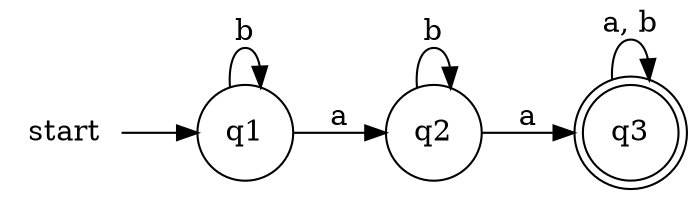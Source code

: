 digraph G{
  rankdir = LR;
  node [shape = none]; start;
  node [shape = circle]; q1 q2;
  node [shape = doublecircle]; q3;
  start -> q1;
  q1 -> q1 [label = "b"];
  q1 -> q2 [label = "a"];
  q2 -> q2 [label = "b"];
  q2 -> q3 [label = "a"];
  q3 -> q3 [label = "a, b"];
}